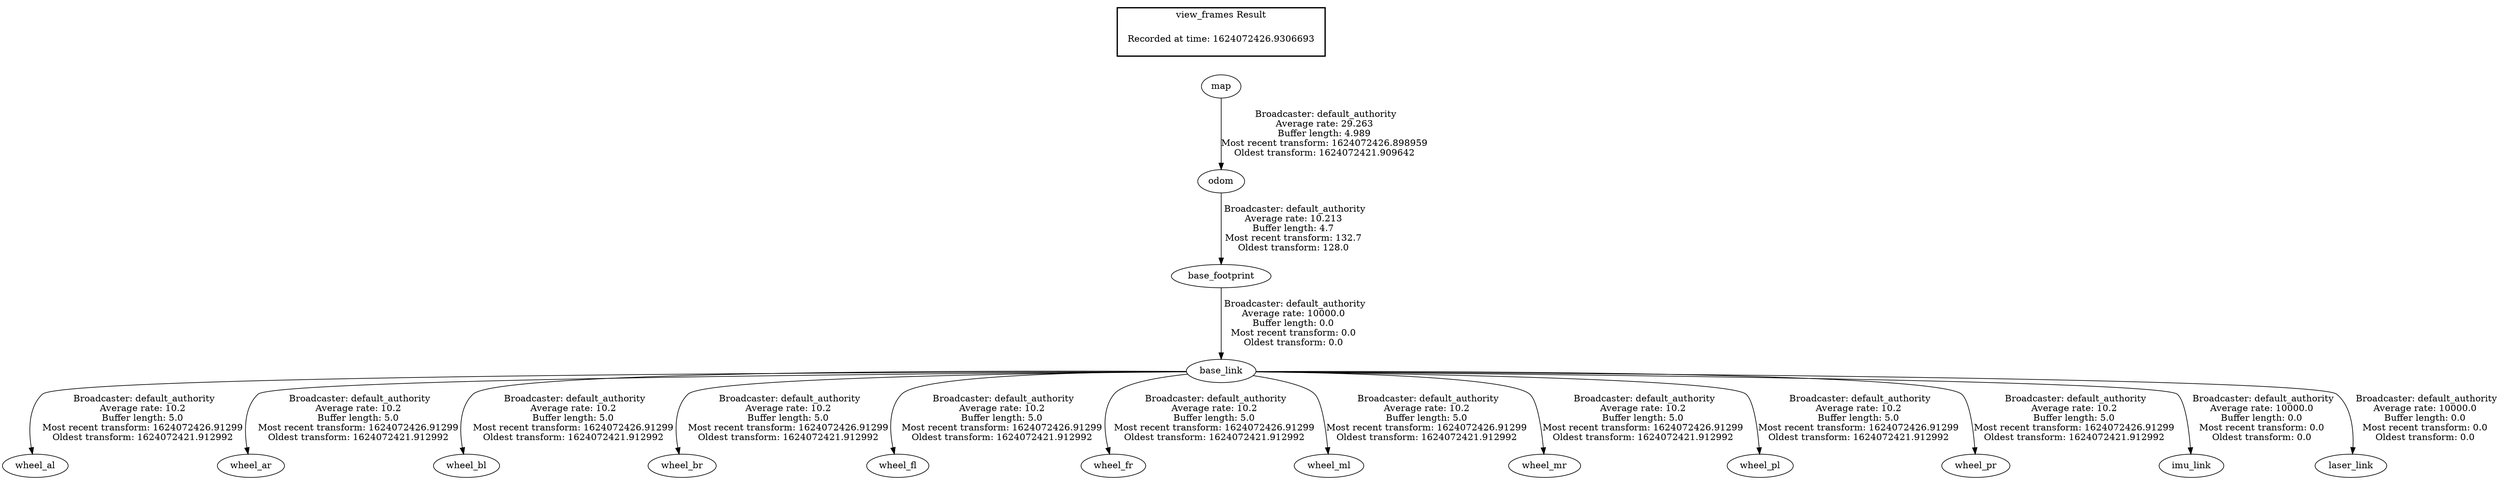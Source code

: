 digraph G {
"base_link" -> "wheel_al"[label=" Broadcaster: default_authority\nAverage rate: 10.2\nBuffer length: 5.0\nMost recent transform: 1624072426.91299\nOldest transform: 1624072421.912992\n"];
"base_footprint" -> "base_link"[label=" Broadcaster: default_authority\nAverage rate: 10000.0\nBuffer length: 0.0\nMost recent transform: 0.0\nOldest transform: 0.0\n"];
"base_link" -> "wheel_ar"[label=" Broadcaster: default_authority\nAverage rate: 10.2\nBuffer length: 5.0\nMost recent transform: 1624072426.91299\nOldest transform: 1624072421.912992\n"];
"base_link" -> "wheel_bl"[label=" Broadcaster: default_authority\nAverage rate: 10.2\nBuffer length: 5.0\nMost recent transform: 1624072426.91299\nOldest transform: 1624072421.912992\n"];
"base_link" -> "wheel_br"[label=" Broadcaster: default_authority\nAverage rate: 10.2\nBuffer length: 5.0\nMost recent transform: 1624072426.91299\nOldest transform: 1624072421.912992\n"];
"base_link" -> "wheel_fl"[label=" Broadcaster: default_authority\nAverage rate: 10.2\nBuffer length: 5.0\nMost recent transform: 1624072426.91299\nOldest transform: 1624072421.912992\n"];
"base_link" -> "wheel_fr"[label=" Broadcaster: default_authority\nAverage rate: 10.2\nBuffer length: 5.0\nMost recent transform: 1624072426.91299\nOldest transform: 1624072421.912992\n"];
"base_link" -> "wheel_ml"[label=" Broadcaster: default_authority\nAverage rate: 10.2\nBuffer length: 5.0\nMost recent transform: 1624072426.91299\nOldest transform: 1624072421.912992\n"];
"base_link" -> "wheel_mr"[label=" Broadcaster: default_authority\nAverage rate: 10.2\nBuffer length: 5.0\nMost recent transform: 1624072426.91299\nOldest transform: 1624072421.912992\n"];
"base_link" -> "wheel_pl"[label=" Broadcaster: default_authority\nAverage rate: 10.2\nBuffer length: 5.0\nMost recent transform: 1624072426.91299\nOldest transform: 1624072421.912992\n"];
"base_link" -> "wheel_pr"[label=" Broadcaster: default_authority\nAverage rate: 10.2\nBuffer length: 5.0\nMost recent transform: 1624072426.91299\nOldest transform: 1624072421.912992\n"];
"odom" -> "base_footprint"[label=" Broadcaster: default_authority\nAverage rate: 10.213\nBuffer length: 4.7\nMost recent transform: 132.7\nOldest transform: 128.0\n"];
"base_link" -> "imu_link"[label=" Broadcaster: default_authority\nAverage rate: 10000.0\nBuffer length: 0.0\nMost recent transform: 0.0\nOldest transform: 0.0\n"];
"base_link" -> "laser_link"[label=" Broadcaster: default_authority\nAverage rate: 10000.0\nBuffer length: 0.0\nMost recent transform: 0.0\nOldest transform: 0.0\n"];
"map" -> "odom"[label=" Broadcaster: default_authority\nAverage rate: 29.263\nBuffer length: 4.989\nMost recent transform: 1624072426.898959\nOldest transform: 1624072421.909642\n"];
edge [style=invis];
 subgraph cluster_legend { style=bold; color=black; label ="view_frames Result";
"Recorded at time: 1624072426.9306693"[ shape=plaintext ] ;
}->"map";
}